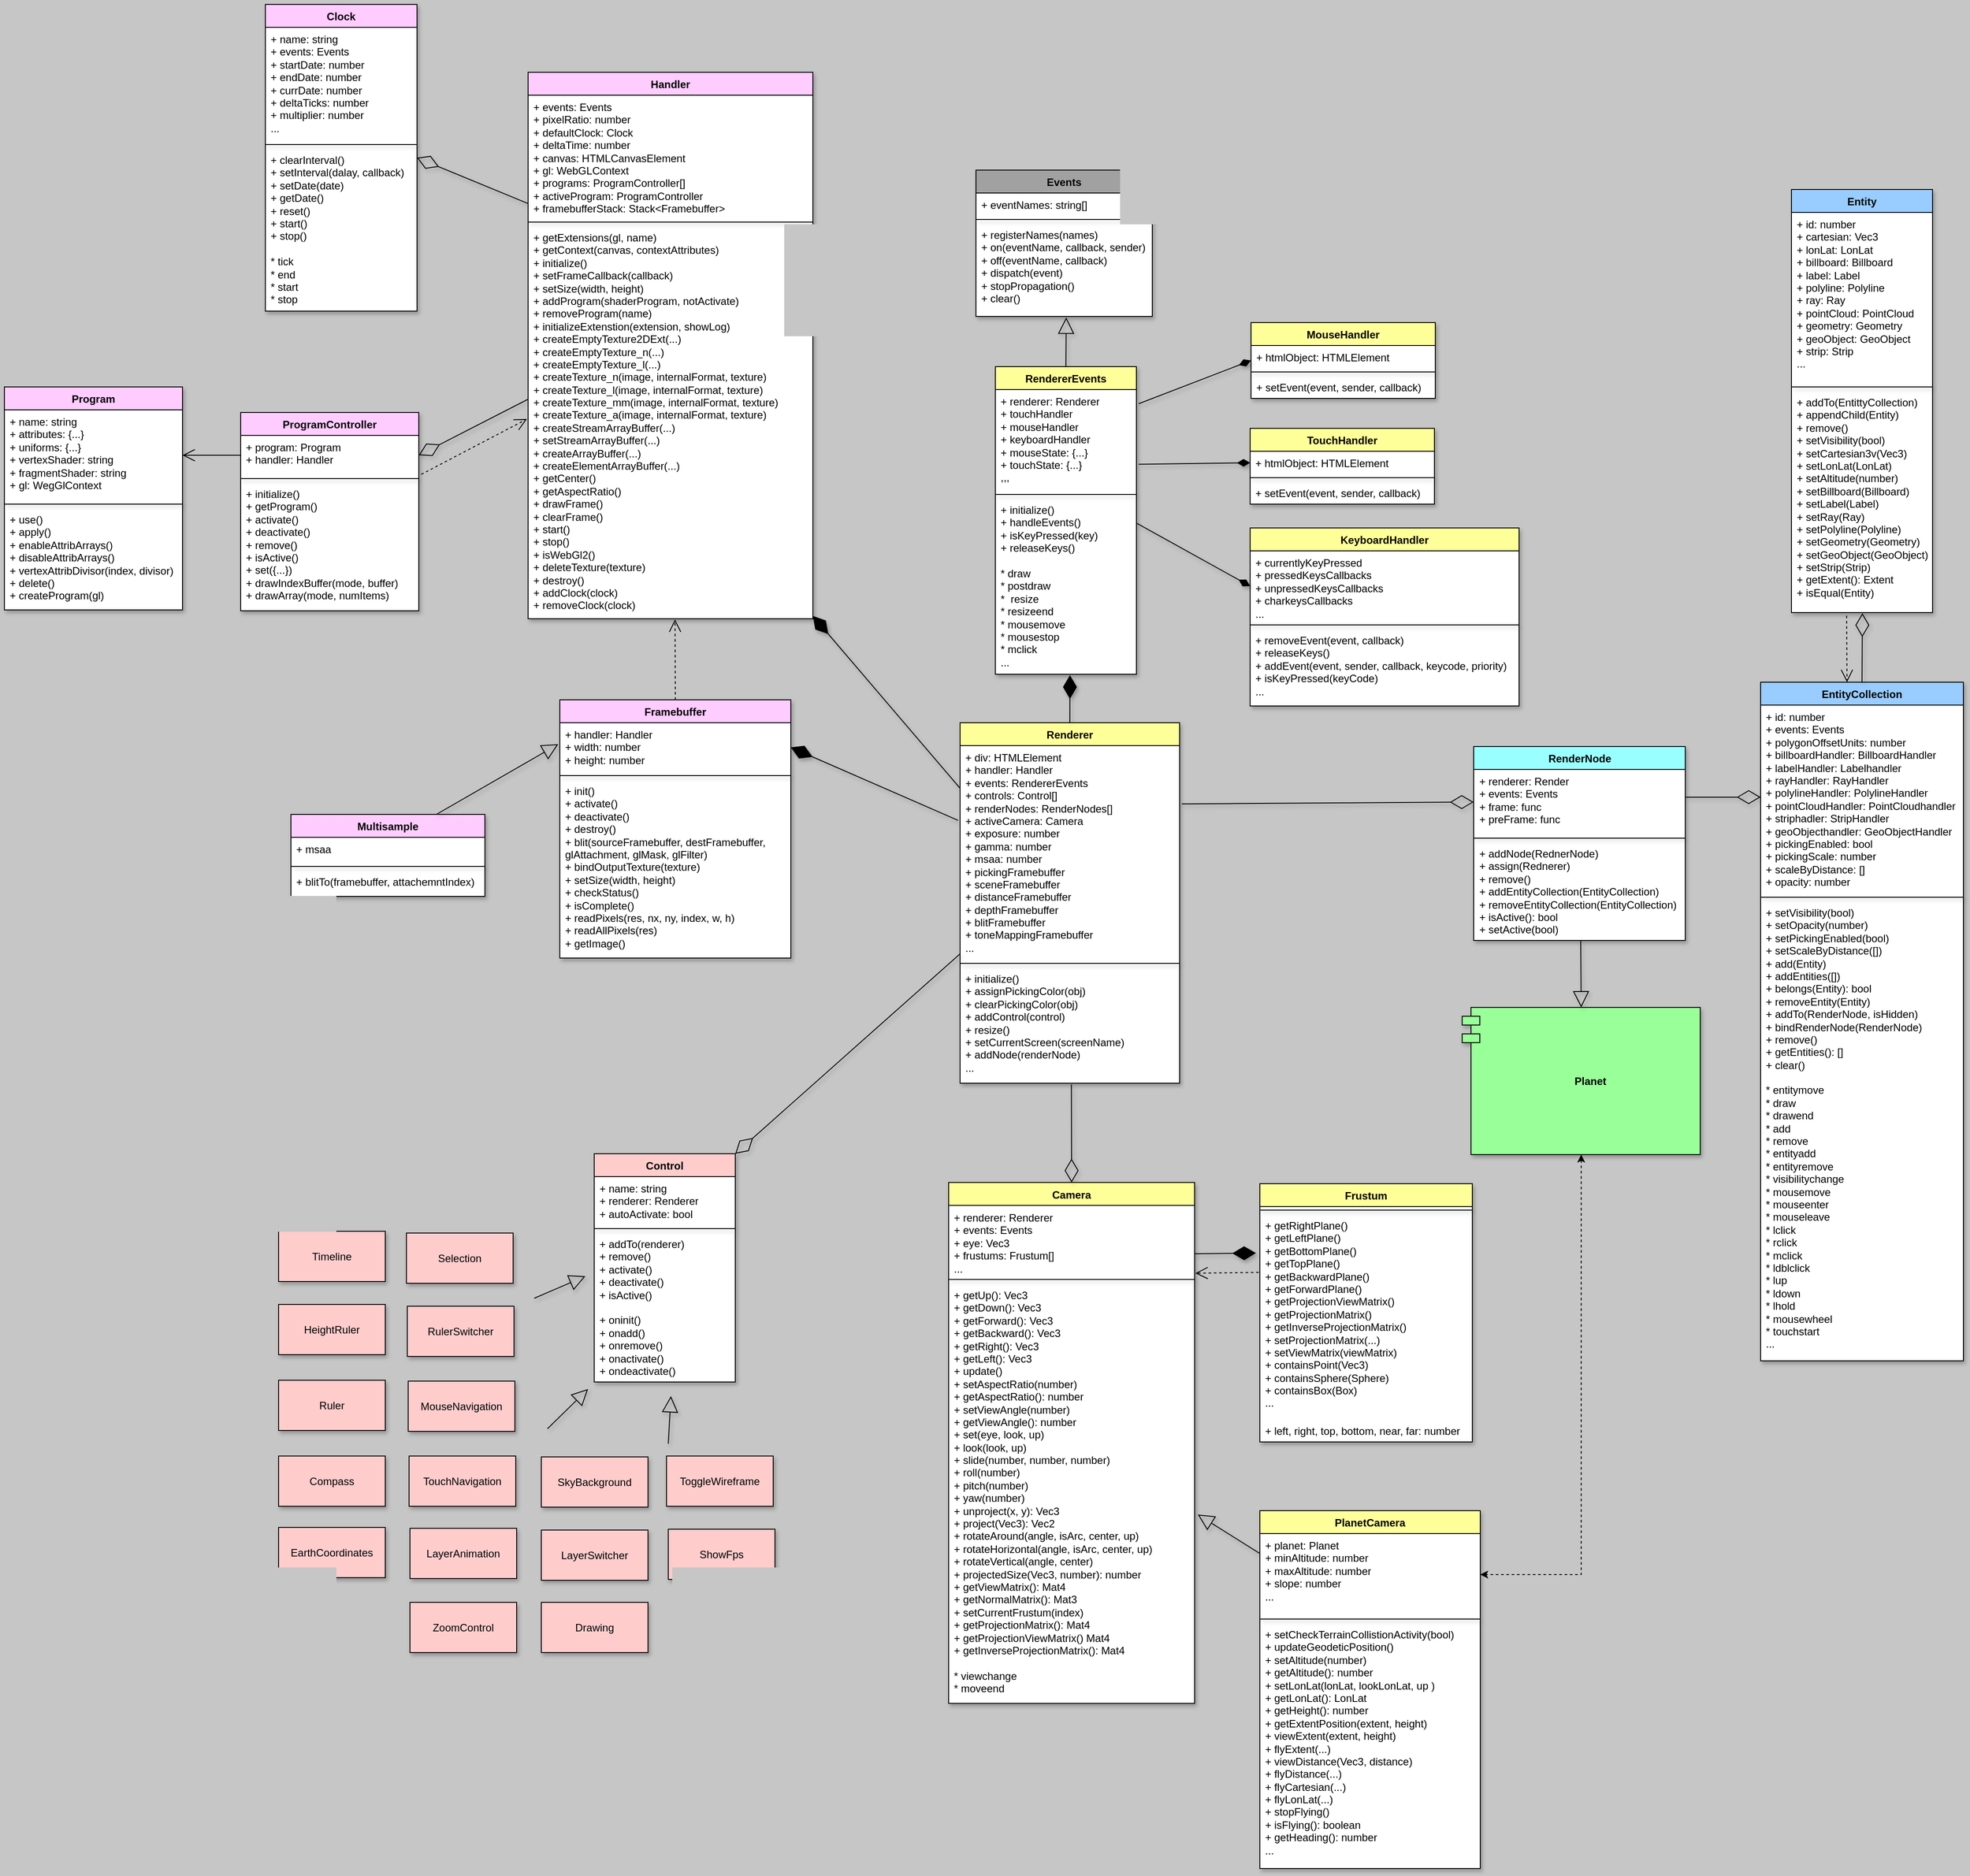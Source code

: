 <mxfile version="21.5.2" type="device">
  <diagram name="Page-1" id="BMJxRtjVBXk3BonVryfO">
    <mxGraphModel dx="5372" dy="1683" grid="0" gridSize="10" guides="1" tooltips="1" connect="1" arrows="1" fold="1" page="1" pageScale="1" pageWidth="2339" pageHeight="3300" background="#c6c6c6" math="0" shadow="0">
      <root>
        <mxCell id="0" />
        <mxCell id="1" parent="0" />
        <mxCell id="PHLj5wCbxHReIpjF6Skq-1" value="RenderNode" style="swimlane;fontStyle=1;align=center;verticalAlign=top;childLayout=stackLayout;horizontal=1;startSize=26;horizontalStack=0;resizeParent=1;resizeParentMax=0;resizeLast=0;collapsible=1;marginBottom=0;whiteSpace=wrap;html=1;shadow=1;fillColor=#99FFFF;swimlaneFillColor=default;" parent="1" vertex="1">
          <mxGeometry x="-593.5" y="932" width="240" height="220" as="geometry" />
        </mxCell>
        <mxCell id="PHLj5wCbxHReIpjF6Skq-2" value="+ renderer: Render&lt;br&gt;+ events: Events&lt;br&gt;+ frame: func&lt;br&gt;+ preFrame: func" style="text;strokeColor=none;fillColor=none;align=left;verticalAlign=top;spacingLeft=4;spacingRight=4;overflow=hidden;rotatable=0;points=[[0,0.5],[1,0.5]];portConstraint=eastwest;whiteSpace=wrap;html=1;shadow=1;" parent="PHLj5wCbxHReIpjF6Skq-1" vertex="1">
          <mxGeometry y="26" width="240" height="74" as="geometry" />
        </mxCell>
        <mxCell id="PHLj5wCbxHReIpjF6Skq-3" value="" style="line;strokeWidth=1;fillColor=none;align=left;verticalAlign=middle;spacingTop=-1;spacingLeft=3;spacingRight=3;rotatable=0;labelPosition=right;points=[];portConstraint=eastwest;strokeColor=inherit;shadow=1;" parent="PHLj5wCbxHReIpjF6Skq-1" vertex="1">
          <mxGeometry y="100" width="240" height="8" as="geometry" />
        </mxCell>
        <mxCell id="PHLj5wCbxHReIpjF6Skq-4" value="+ addNode(RednerNode)&lt;br&gt;+ assign(Rednerer)&lt;br&gt;+ remove()&lt;br&gt;+ addEntityCollection(EntityCollection)&lt;br&gt;+ removeEntityCollection(EntityCollection)&lt;br&gt;+ isActive(): bool&lt;br&gt;+ setActive(bool)" style="text;strokeColor=none;fillColor=none;align=left;verticalAlign=top;spacingLeft=4;spacingRight=4;overflow=hidden;rotatable=0;points=[[0,0.5],[1,0.5]];portConstraint=eastwest;whiteSpace=wrap;html=1;shadow=1;" parent="PHLj5wCbxHReIpjF6Skq-1" vertex="1">
          <mxGeometry y="108" width="240" height="112" as="geometry" />
        </mxCell>
        <mxCell id="PHLj5wCbxHReIpjF6Skq-5" value="Handler" style="swimlane;fontStyle=1;align=center;verticalAlign=top;childLayout=stackLayout;horizontal=1;startSize=26;horizontalStack=0;resizeParent=1;resizeParentMax=0;resizeLast=0;collapsible=1;marginBottom=0;whiteSpace=wrap;html=1;shadow=1;fillColor=#FFCCFF;swimlaneFillColor=default;" parent="1" vertex="1">
          <mxGeometry x="-1666" y="167" width="323" height="620" as="geometry" />
        </mxCell>
        <mxCell id="PHLj5wCbxHReIpjF6Skq-6" value="+ events: Events&lt;br&gt;+ pixelRatio: number&lt;br&gt;+&amp;nbsp;defaultClock: Clock&lt;br&gt;+&amp;nbsp;deltaTime: number&lt;br&gt;+ canvas: HTMLCanvasElement&lt;br&gt;+ gl: WebGLContext&lt;br&gt;+&amp;nbsp;programs: ProgramController[]&lt;br&gt;+ activeProgram: ProgramController&lt;br&gt;+ framebufferStack: Stack&amp;lt;Framebuffer&amp;gt;&lt;br&gt;..." style="text;strokeColor=none;fillColor=none;align=left;verticalAlign=top;spacingLeft=4;spacingRight=4;overflow=hidden;rotatable=0;points=[[0,0.5],[1,0.5]];portConstraint=eastwest;whiteSpace=wrap;html=1;shadow=1;" parent="PHLj5wCbxHReIpjF6Skq-5" vertex="1">
          <mxGeometry y="26" width="323" height="140" as="geometry" />
        </mxCell>
        <mxCell id="PHLj5wCbxHReIpjF6Skq-7" value="" style="line;strokeWidth=1;fillColor=none;align=left;verticalAlign=middle;spacingTop=-1;spacingLeft=3;spacingRight=3;rotatable=0;labelPosition=right;points=[];portConstraint=eastwest;strokeColor=inherit;shadow=1;" parent="PHLj5wCbxHReIpjF6Skq-5" vertex="1">
          <mxGeometry y="166" width="323" height="8" as="geometry" />
        </mxCell>
        <mxCell id="PHLj5wCbxHReIpjF6Skq-8" value="+ getExtensions(gl, name)&lt;br&gt;+ getContext(canvas, contextAttributes)&lt;br&gt;+ initialize()&lt;br&gt;+&amp;nbsp;setFrameCallback(callback)&lt;br&gt;+ setSize(width, height)&lt;br&gt;+ addProgram(shaderProgram, notActivate)&lt;br&gt;+ removeProgram(name)&lt;br&gt;+ initializeExtenstion(extension, showLog)&lt;br&gt;+&amp;nbsp;createEmptyTexture2DExt(...)&lt;br&gt;+ createEmptyTexture_n(...)&lt;br&gt;+ createEmptyTexture_l(...)&lt;br&gt;+ createTexture_n(image, internalFormat, texture)&lt;br&gt;+ createTexture_l(image, internalFormat, texture)&lt;br&gt;+ createTexture_mm(image, internalFormat, texture)&lt;br&gt;+ createTexture_a(image, internalFormat, texture)&lt;br&gt;+ createStreamArrayBuffer(...)&lt;br&gt;+ setStreamArrayBuffer(...)&lt;br&gt;+ createArrayBuffer(...)&lt;br&gt;+ createElementArrayBuffer(...)&lt;br&gt;+ getCenter()&lt;br&gt;+ getAspectRatio()&lt;br&gt;+ drawFrame()&lt;br&gt;+ clearFrame()&lt;br&gt;+ start()&lt;br&gt;+ stop()&lt;br&gt;+ isWebGl2()&lt;br&gt;+ deleteTexture(texture)&lt;br&gt;+ destroy()&lt;br&gt;+ addClock(clock)&lt;br&gt;+ removeClock(clock)&lt;br&gt;" style="text;strokeColor=none;fillColor=none;align=left;verticalAlign=top;spacingLeft=4;spacingRight=4;overflow=hidden;rotatable=0;points=[[0,0.5],[1,0.5]];portConstraint=eastwest;whiteSpace=wrap;html=1;shadow=1;" parent="PHLj5wCbxHReIpjF6Skq-5" vertex="1">
          <mxGeometry y="174" width="323" height="446" as="geometry" />
        </mxCell>
        <mxCell id="PHLj5wCbxHReIpjF6Skq-9" value="Framebuffer" style="swimlane;fontStyle=1;align=center;verticalAlign=top;childLayout=stackLayout;horizontal=1;startSize=26;horizontalStack=0;resizeParent=1;resizeParentMax=0;resizeLast=0;collapsible=1;marginBottom=0;whiteSpace=wrap;html=1;shadow=1;fillColor=#FFCCFF;swimlaneFillColor=default;" parent="1" vertex="1">
          <mxGeometry x="-1630" y="879" width="262" height="293" as="geometry">
            <mxRectangle x="847" y="353" width="106" height="27" as="alternateBounds" />
          </mxGeometry>
        </mxCell>
        <mxCell id="PHLj5wCbxHReIpjF6Skq-10" value="+ handler: Handler&lt;br&gt;+ width: number&lt;br&gt;+ height: number&lt;br&gt;" style="text;strokeColor=none;fillColor=none;align=left;verticalAlign=top;spacingLeft=4;spacingRight=4;overflow=hidden;rotatable=0;points=[[0,0.5],[1,0.5]];portConstraint=eastwest;whiteSpace=wrap;html=1;shadow=1;" parent="PHLj5wCbxHReIpjF6Skq-9" vertex="1">
          <mxGeometry y="26" width="262" height="56" as="geometry" />
        </mxCell>
        <mxCell id="PHLj5wCbxHReIpjF6Skq-11" value="" style="line;strokeWidth=1;fillColor=none;align=left;verticalAlign=middle;spacingTop=-1;spacingLeft=3;spacingRight=3;rotatable=0;labelPosition=right;points=[];portConstraint=eastwest;strokeColor=inherit;shadow=1;" parent="PHLj5wCbxHReIpjF6Skq-9" vertex="1">
          <mxGeometry y="82" width="262" height="8" as="geometry" />
        </mxCell>
        <mxCell id="PHLj5wCbxHReIpjF6Skq-12" value="+ init()&lt;br&gt;+ activate()&lt;br&gt;+ deactivate()&lt;br&gt;+ destroy()&lt;br&gt;+ blit(sourceFramebuffer, destFramebuffer, glAttachment, glMask, glFilter)&lt;br&gt;+ bindOutputTexture(texture)&lt;br&gt;+ setSize(width, height)&lt;br&gt;+ checkStatus()&lt;br&gt;+ isComplete()&lt;br&gt;+ readPixels(res, nx, ny, index, w, h)&lt;br&gt;+ readAllPixels(res)&lt;br&gt;+ getImage()" style="text;strokeColor=none;fillColor=none;align=left;verticalAlign=top;spacingLeft=4;spacingRight=4;overflow=hidden;rotatable=0;points=[[0,0.5],[1,0.5]];portConstraint=eastwest;whiteSpace=wrap;html=1;shadow=1;" parent="PHLj5wCbxHReIpjF6Skq-9" vertex="1">
          <mxGeometry y="90" width="262" height="203" as="geometry" />
        </mxCell>
        <mxCell id="PHLj5wCbxHReIpjF6Skq-13" value="Multisample" style="swimlane;fontStyle=1;align=center;verticalAlign=top;childLayout=stackLayout;horizontal=1;startSize=26;horizontalStack=0;resizeParent=1;resizeParentMax=0;resizeLast=0;collapsible=1;marginBottom=0;whiteSpace=wrap;html=1;shadow=1;fillColor=#FFCCFF;swimlaneFillColor=default;" parent="1" vertex="1">
          <mxGeometry x="-1935" y="1009" width="220" height="93" as="geometry" />
        </mxCell>
        <mxCell id="PHLj5wCbxHReIpjF6Skq-14" value="+ msaa" style="text;strokeColor=none;fillColor=none;align=left;verticalAlign=top;spacingLeft=4;spacingRight=4;overflow=hidden;rotatable=0;points=[[0,0.5],[1,0.5]];portConstraint=eastwest;whiteSpace=wrap;html=1;shadow=1;" parent="PHLj5wCbxHReIpjF6Skq-13" vertex="1">
          <mxGeometry y="26" width="220" height="29" as="geometry" />
        </mxCell>
        <mxCell id="PHLj5wCbxHReIpjF6Skq-15" value="" style="line;strokeWidth=1;fillColor=none;align=left;verticalAlign=middle;spacingTop=-1;spacingLeft=3;spacingRight=3;rotatable=0;labelPosition=right;points=[];portConstraint=eastwest;strokeColor=inherit;shadow=1;" parent="PHLj5wCbxHReIpjF6Skq-13" vertex="1">
          <mxGeometry y="55" width="220" height="8" as="geometry" />
        </mxCell>
        <mxCell id="PHLj5wCbxHReIpjF6Skq-16" value="+ blitTo(framebuffer, attachemntIndex)" style="text;strokeColor=none;fillColor=none;align=left;verticalAlign=top;spacingLeft=4;spacingRight=4;overflow=hidden;rotatable=0;points=[[0,0.5],[1,0.5]];portConstraint=eastwest;whiteSpace=wrap;html=1;shadow=1;" parent="PHLj5wCbxHReIpjF6Skq-13" vertex="1">
          <mxGeometry y="63" width="220" height="30" as="geometry" />
        </mxCell>
        <mxCell id="PHLj5wCbxHReIpjF6Skq-17" value="Program" style="swimlane;fontStyle=1;align=center;verticalAlign=top;childLayout=stackLayout;horizontal=1;startSize=26;horizontalStack=0;resizeParent=1;resizeParentMax=0;resizeLast=0;collapsible=1;marginBottom=0;whiteSpace=wrap;html=1;shadow=1;fillColor=#FFCCFF;swimlaneFillColor=default;" parent="1" vertex="1">
          <mxGeometry x="-2260" y="524" width="202" height="253" as="geometry" />
        </mxCell>
        <mxCell id="PHLj5wCbxHReIpjF6Skq-18" value="+ name: string&lt;br&gt;+ attributes: {...}&lt;br&gt;+ uniforms: {...}&lt;br&gt;+ vertexShader: string&lt;br&gt;+ fragmentShader: string&lt;br&gt;+ gl: WegGlContext" style="text;strokeColor=none;fillColor=none;align=left;verticalAlign=top;spacingLeft=4;spacingRight=4;overflow=hidden;rotatable=0;points=[[0,0.5],[1,0.5]];portConstraint=eastwest;whiteSpace=wrap;html=1;shadow=1;" parent="PHLj5wCbxHReIpjF6Skq-17" vertex="1">
          <mxGeometry y="26" width="202" height="103" as="geometry" />
        </mxCell>
        <mxCell id="PHLj5wCbxHReIpjF6Skq-19" value="" style="line;strokeWidth=1;fillColor=none;align=left;verticalAlign=middle;spacingTop=-1;spacingLeft=3;spacingRight=3;rotatable=0;labelPosition=right;points=[];portConstraint=eastwest;strokeColor=inherit;shadow=1;" parent="PHLj5wCbxHReIpjF6Skq-17" vertex="1">
          <mxGeometry y="129" width="202" height="8" as="geometry" />
        </mxCell>
        <mxCell id="PHLj5wCbxHReIpjF6Skq-20" value="+ use()&lt;br&gt;+ apply()&lt;br&gt;+ enableAttribArrays()&lt;br&gt;+ disableAttribArrays()&lt;br&gt;+ vertexAttribDivisor(index, divisor)&lt;br&gt;+ delete()&lt;br&gt;+ createProgram(gl)" style="text;strokeColor=none;fillColor=none;align=left;verticalAlign=top;spacingLeft=4;spacingRight=4;overflow=hidden;rotatable=0;points=[[0,0.5],[1,0.5]];portConstraint=eastwest;whiteSpace=wrap;html=1;shadow=1;" parent="PHLj5wCbxHReIpjF6Skq-17" vertex="1">
          <mxGeometry y="137" width="202" height="116" as="geometry" />
        </mxCell>
        <mxCell id="PHLj5wCbxHReIpjF6Skq-21" value="EntityCollection" style="swimlane;fontStyle=1;align=center;verticalAlign=top;childLayout=stackLayout;horizontal=1;startSize=26;horizontalStack=0;resizeParent=1;resizeParentMax=0;resizeLast=0;collapsible=1;marginBottom=0;whiteSpace=wrap;html=1;shadow=1;fillColor=#99CCFF;swimlaneFillColor=default;" parent="1" vertex="1">
          <mxGeometry x="-268" y="859" width="230" height="770" as="geometry" />
        </mxCell>
        <mxCell id="PHLj5wCbxHReIpjF6Skq-22" value="+ id: number&lt;br&gt;+ events: Events&lt;br&gt;+ polygonOffsetUnits: number&lt;br&gt;+ billboardHandler: BillboardHandler&lt;br&gt;+ labelHandler: Labelhandler&lt;br&gt;+ rayHandler: RayHandler&lt;br&gt;+ polylineHandler: PolylineHandler&lt;br&gt;+ pointCloudHandler: PointCloudhandler&lt;br&gt;+ striphadler: StripHandler&lt;br&gt;+ geoObjecthandler: GeoObjectHandler&lt;br&gt;+ pickingEnabled: bool&lt;br&gt;+ pickingScale: number&lt;br&gt;+ scaleByDistance: []&lt;br&gt;+ opacity: number" style="text;strokeColor=none;fillColor=none;align=left;verticalAlign=top;spacingLeft=4;spacingRight=4;overflow=hidden;rotatable=0;points=[[0,0.5],[1,0.5]];portConstraint=eastwest;whiteSpace=wrap;html=1;shadow=1;" parent="PHLj5wCbxHReIpjF6Skq-21" vertex="1">
          <mxGeometry y="26" width="230" height="214" as="geometry" />
        </mxCell>
        <mxCell id="PHLj5wCbxHReIpjF6Skq-23" value="" style="line;strokeWidth=1;fillColor=none;align=left;verticalAlign=middle;spacingTop=-1;spacingLeft=3;spacingRight=3;rotatable=0;labelPosition=right;points=[];portConstraint=eastwest;strokeColor=inherit;shadow=1;" parent="PHLj5wCbxHReIpjF6Skq-21" vertex="1">
          <mxGeometry y="240" width="230" height="8" as="geometry" />
        </mxCell>
        <mxCell id="PHLj5wCbxHReIpjF6Skq-24" value="+ setVisibility(bool)&lt;br&gt;+ setOpacity(number)&lt;br&gt;+ setPickingEnabled(bool)&lt;br&gt;+ setScaleByDistance([])&lt;br&gt;+ add(Entity)&lt;br&gt;+ addEntities([])&lt;br&gt;+ belongs(Entity): bool&lt;br&gt;+ removeEntity(Entity)&lt;br&gt;+ addTo(RenderNode, isHidden)&lt;br&gt;+ bindRenderNode(RenderNode)&lt;br&gt;+ remove()&lt;br&gt;+ getEntities(): []&lt;br&gt;+ clear()&lt;br&gt;&lt;br&gt;* entitymove&lt;br&gt;* draw&lt;br&gt;* drawend&lt;br&gt;* add&lt;br&gt;* remove&lt;br&gt;* entityadd&lt;br&gt;* entityremove&lt;br&gt;* visibilitychange&lt;br&gt;* mousemove&lt;br&gt;* mouseenter&lt;br&gt;* mouseleave&lt;br&gt;* lclick&lt;br&gt;* rclick&lt;br&gt;* mclick&lt;br&gt;* ldblclick&lt;br&gt;* lup&lt;br&gt;* ldown&lt;br&gt;* lhold&lt;br&gt;* mousewheel&lt;br&gt;* touchstart&lt;br&gt;...&lt;br&gt;" style="text;strokeColor=none;fillColor=none;align=left;verticalAlign=top;spacingLeft=4;spacingRight=4;overflow=hidden;rotatable=0;points=[[0,0.5],[1,0.5]];portConstraint=eastwest;whiteSpace=wrap;html=1;shadow=1;" parent="PHLj5wCbxHReIpjF6Skq-21" vertex="1">
          <mxGeometry y="248" width="230" height="522" as="geometry" />
        </mxCell>
        <mxCell id="PHLj5wCbxHReIpjF6Skq-25" value="Entity" style="swimlane;fontStyle=1;align=center;verticalAlign=top;childLayout=stackLayout;horizontal=1;startSize=26;horizontalStack=0;resizeParent=1;resizeParentMax=0;resizeLast=0;collapsible=1;marginBottom=0;whiteSpace=wrap;html=1;shadow=1;fillColor=#99CCFF;swimlaneFillColor=default;" parent="1" vertex="1">
          <mxGeometry x="-233" y="300" width="160" height="480" as="geometry" />
        </mxCell>
        <mxCell id="PHLj5wCbxHReIpjF6Skq-26" value="+ id: number&lt;br&gt;+ cartesian: Vec3&lt;br&gt;+ lonLat: LonLat&lt;br&gt;+ billboard: Billboard&lt;br&gt;+ label: Label&lt;br&gt;+ polyline: Polyline&lt;br&gt;+ ray: Ray&lt;br&gt;+ pointCloud: PointCloud&lt;br&gt;+ geometry: Geometry&lt;br&gt;+ geoObject: GeoObject&lt;br&gt;+ strip: Strip&lt;br&gt;..." style="text;strokeColor=none;fillColor=none;align=left;verticalAlign=top;spacingLeft=4;spacingRight=4;overflow=hidden;rotatable=0;points=[[0,0.5],[1,0.5]];portConstraint=eastwest;whiteSpace=wrap;html=1;shadow=1;" parent="PHLj5wCbxHReIpjF6Skq-25" vertex="1">
          <mxGeometry y="26" width="160" height="194" as="geometry" />
        </mxCell>
        <mxCell id="PHLj5wCbxHReIpjF6Skq-27" value="" style="line;strokeWidth=1;fillColor=none;align=left;verticalAlign=middle;spacingTop=-1;spacingLeft=3;spacingRight=3;rotatable=0;labelPosition=right;points=[];portConstraint=eastwest;strokeColor=inherit;shadow=1;" parent="PHLj5wCbxHReIpjF6Skq-25" vertex="1">
          <mxGeometry y="220" width="160" height="8" as="geometry" />
        </mxCell>
        <mxCell id="PHLj5wCbxHReIpjF6Skq-28" value="+ addTo(EntittyCollection)&lt;br&gt;+ appendChild(Entity)&lt;br&gt;+ remove()&lt;br&gt;+ setVisibility(bool)&lt;br&gt;+ setCartesian3v(Vec3)&lt;br&gt;+ setLonLat(LonLat)&lt;br&gt;+ setAltitude(number)&lt;br&gt;+ setBillboard(Billboard)&lt;br&gt;+ setLabel(Label)&lt;br&gt;+ setRay(Ray)&lt;br&gt;+ setPolyline(Polyline)&lt;br&gt;+ setGeometry(Geometry)&lt;br&gt;+ setGeoObject(GeoObject)&lt;br&gt;+ setStrip(Strip)&lt;br&gt;+ getExtent(): Extent&lt;br&gt;+ isEqual(Entity)" style="text;strokeColor=none;fillColor=none;align=left;verticalAlign=top;spacingLeft=4;spacingRight=4;overflow=hidden;rotatable=0;points=[[0,0.5],[1,0.5]];portConstraint=eastwest;whiteSpace=wrap;html=1;shadow=1;" parent="PHLj5wCbxHReIpjF6Skq-25" vertex="1">
          <mxGeometry y="228" width="160" height="252" as="geometry" />
        </mxCell>
        <mxCell id="PHLj5wCbxHReIpjF6Skq-29" value="RendererEvents" style="swimlane;fontStyle=1;align=center;verticalAlign=top;childLayout=stackLayout;horizontal=1;startSize=26;horizontalStack=0;resizeParent=1;resizeParentMax=0;resizeLast=0;collapsible=1;marginBottom=0;whiteSpace=wrap;html=1;shadow=1;fillColor=#FFFF99;swimlaneFillColor=default;" parent="1" vertex="1">
          <mxGeometry x="-1136" y="501" width="160" height="349" as="geometry" />
        </mxCell>
        <mxCell id="PHLj5wCbxHReIpjF6Skq-30" value="+ renderer: Renderer&lt;br&gt;+ touchHandler&lt;br&gt;+ mouseHandler&lt;br&gt;+ keyboardHandler&lt;br&gt;+ mouseState: {...}&lt;br&gt;+ touchState: {...}&lt;br&gt;,,," style="text;strokeColor=none;fillColor=none;align=left;verticalAlign=top;spacingLeft=4;spacingRight=4;overflow=hidden;rotatable=0;points=[[0,0.5],[1,0.5]];portConstraint=eastwest;whiteSpace=wrap;html=1;shadow=1;" parent="PHLj5wCbxHReIpjF6Skq-29" vertex="1">
          <mxGeometry y="26" width="160" height="115" as="geometry" />
        </mxCell>
        <mxCell id="PHLj5wCbxHReIpjF6Skq-31" value="" style="line;strokeWidth=1;fillColor=none;align=left;verticalAlign=middle;spacingTop=-1;spacingLeft=3;spacingRight=3;rotatable=0;labelPosition=right;points=[];portConstraint=eastwest;strokeColor=inherit;shadow=1;" parent="PHLj5wCbxHReIpjF6Skq-29" vertex="1">
          <mxGeometry y="141" width="160" height="8" as="geometry" />
        </mxCell>
        <mxCell id="PHLj5wCbxHReIpjF6Skq-32" value="+ initialize()&lt;br&gt;+ handleEvents()&lt;br&gt;+&amp;nbsp;isKeyPressed(key)&lt;br&gt;+ releaseKeys()&lt;br&gt;&lt;br&gt;* draw&lt;br&gt;* postdraw&lt;br&gt;*&amp;nbsp; resize&lt;br&gt;* resizeend&lt;br&gt;* mousemove&lt;br&gt;* mousestop&lt;br&gt;* mclick&lt;br&gt;..." style="text;strokeColor=none;fillColor=none;align=left;verticalAlign=top;spacingLeft=4;spacingRight=4;overflow=hidden;rotatable=0;points=[[0,0.5],[1,0.5]];portConstraint=eastwest;whiteSpace=wrap;html=1;shadow=1;" parent="PHLj5wCbxHReIpjF6Skq-29" vertex="1">
          <mxGeometry y="149" width="160" height="200" as="geometry" />
        </mxCell>
        <mxCell id="PHLj5wCbxHReIpjF6Skq-33" value="" style="endArrow=diamondThin;endFill=0;endSize=24;html=1;rounded=0;exitX=1.003;exitY=0.425;exitDx=0;exitDy=0;entryX=0;entryY=0.488;entryDx=0;entryDy=0;shadow=1;exitPerimeter=0;entryPerimeter=0;" parent="1" source="PHLj5wCbxHReIpjF6Skq-2" target="PHLj5wCbxHReIpjF6Skq-22" edge="1">
          <mxGeometry width="160" relative="1" as="geometry">
            <mxPoint x="-319.5" y="998" as="sourcePoint" />
            <mxPoint x="-321.5" y="896" as="targetPoint" />
          </mxGeometry>
        </mxCell>
        <mxCell id="PHLj5wCbxHReIpjF6Skq-34" value="" style="endArrow=diamondThin;endFill=0;endSize=24;html=1;rounded=0;exitX=0.5;exitY=0;exitDx=0;exitDy=0;entryX=0.503;entryY=1.003;entryDx=0;entryDy=0;entryPerimeter=0;shadow=1;" parent="1" source="PHLj5wCbxHReIpjF6Skq-21" target="PHLj5wCbxHReIpjF6Skq-28" edge="1">
          <mxGeometry width="160" relative="1" as="geometry">
            <mxPoint x="-212" y="788" as="sourcePoint" />
            <mxPoint x="-174.48" y="811.832" as="targetPoint" />
          </mxGeometry>
        </mxCell>
        <mxCell id="PHLj5wCbxHReIpjF6Skq-35" value="" style="endArrow=diamondThin;endFill=0;endSize=24;html=1;rounded=0;exitX=1.01;exitY=0.272;exitDx=0;exitDy=0;entryX=0;entryY=0.5;entryDx=0;entryDy=0;shadow=1;exitPerimeter=0;" parent="1" source="PHLj5wCbxHReIpjF6Skq-61" target="PHLj5wCbxHReIpjF6Skq-2" edge="1">
          <mxGeometry width="160" relative="1" as="geometry">
            <mxPoint x="-927.56" y="944" as="sourcePoint" />
            <mxPoint x="-717" y="651" as="targetPoint" />
          </mxGeometry>
        </mxCell>
        <mxCell id="PHLj5wCbxHReIpjF6Skq-36" value="" style="endArrow=diamondThin;endFill=1;endSize=24;html=1;rounded=0;entryX=1;entryY=0.993;entryDx=0;entryDy=0;exitX=0.003;exitY=0.184;exitDx=0;exitDy=0;entryPerimeter=0;exitPerimeter=0;shadow=1;" parent="1" source="PHLj5wCbxHReIpjF6Skq-60" target="PHLj5wCbxHReIpjF6Skq-8" edge="1">
          <mxGeometry width="160" relative="1" as="geometry">
            <mxPoint x="-1198.998" y="919.82" as="sourcePoint" />
            <mxPoint x="-1199" y="678" as="targetPoint" />
          </mxGeometry>
        </mxCell>
        <mxCell id="PHLj5wCbxHReIpjF6Skq-37" value="" style="endArrow=diamondThin;endFill=0;endSize=24;html=1;rounded=0;shadow=1;exitX=-0.001;exitY=0.442;exitDx=0;exitDy=0;exitPerimeter=0;entryX=1;entryY=0.5;entryDx=0;entryDy=0;" parent="1" source="PHLj5wCbxHReIpjF6Skq-8" target="PHLj5wCbxHReIpjF6Skq-109" edge="1">
          <mxGeometry width="160" relative="1" as="geometry">
            <mxPoint x="-1442" y="536" as="sourcePoint" />
            <mxPoint x="-1806" y="398" as="targetPoint" />
          </mxGeometry>
        </mxCell>
        <mxCell id="PHLj5wCbxHReIpjF6Skq-38" value="" style="endArrow=diamondThin;endFill=1;endSize=24;html=1;rounded=0;entryX=1;entryY=0.5;entryDx=0;entryDy=0;exitX=-0.009;exitY=0.349;exitDx=0;exitDy=0;shadow=1;exitPerimeter=0;" parent="1" source="PHLj5wCbxHReIpjF6Skq-61" target="PHLj5wCbxHReIpjF6Skq-10" edge="1">
          <mxGeometry width="160" relative="1" as="geometry">
            <mxPoint x="-1197.752" y="948.42" as="sourcePoint" />
            <mxPoint x="-1283" y="627" as="targetPoint" />
          </mxGeometry>
        </mxCell>
        <mxCell id="PHLj5wCbxHReIpjF6Skq-39" value="" style="endArrow=block;endSize=16;endFill=0;html=1;rounded=0;shadow=1;entryX=-0.007;entryY=0.435;entryDx=0;entryDy=0;entryPerimeter=0;exitX=0.75;exitY=0;exitDx=0;exitDy=0;" parent="1" source="PHLj5wCbxHReIpjF6Skq-13" target="PHLj5wCbxHReIpjF6Skq-10" edge="1">
          <mxGeometry width="160" relative="1" as="geometry">
            <mxPoint x="-1742" y="1059" as="sourcePoint" />
            <mxPoint x="-1327" y="1095" as="targetPoint" />
          </mxGeometry>
        </mxCell>
        <mxCell id="GLis1sGiDUNE1Jfc4MJ--1" style="edgeStyle=orthogonalEdgeStyle;rounded=0;orthogonalLoop=1;jettySize=auto;html=1;exitX=0.5;exitY=1;exitDx=0;exitDy=0;dashed=1;startArrow=classic;startFill=1;" parent="1" source="PHLj5wCbxHReIpjF6Skq-41" target="PHLj5wCbxHReIpjF6Skq-69" edge="1">
          <mxGeometry relative="1" as="geometry" />
        </mxCell>
        <mxCell id="PHLj5wCbxHReIpjF6Skq-41" value="Planet" style="shape=module;align=left;spacingLeft=20;align=center;verticalAlign=middle;whiteSpace=wrap;html=1;shadow=1;fillColor=#99FF99;fontStyle=1" parent="1" vertex="1">
          <mxGeometry x="-606.5" y="1228" width="270" height="167" as="geometry" />
        </mxCell>
        <mxCell id="PHLj5wCbxHReIpjF6Skq-42" value="" style="endArrow=block;endSize=16;endFill=0;html=1;rounded=0;shadow=1;exitX=0.506;exitY=1.006;exitDx=0;exitDy=0;exitPerimeter=0;entryX=0.5;entryY=0;entryDx=0;entryDy=0;" parent="1" source="PHLj5wCbxHReIpjF6Skq-4" target="PHLj5wCbxHReIpjF6Skq-41" edge="1">
          <mxGeometry width="160" relative="1" as="geometry">
            <mxPoint x="-354" y="1159" as="sourcePoint" />
            <mxPoint x="-465" y="1228" as="targetPoint" />
          </mxGeometry>
        </mxCell>
        <mxCell id="PHLj5wCbxHReIpjF6Skq-43" value="MouseHandler" style="swimlane;fontStyle=1;align=center;verticalAlign=top;childLayout=stackLayout;horizontal=1;startSize=26;horizontalStack=0;resizeParent=1;resizeParentMax=0;resizeLast=0;collapsible=1;marginBottom=0;whiteSpace=wrap;html=1;shadow=1;fillColor=#FFFF99;swimlaneFillColor=default;" parent="1" vertex="1">
          <mxGeometry x="-846" y="451" width="209" height="86" as="geometry" />
        </mxCell>
        <mxCell id="PHLj5wCbxHReIpjF6Skq-44" value="+ htmlObject: HTMLElement" style="text;strokeColor=none;fillColor=none;align=left;verticalAlign=top;spacingLeft=4;spacingRight=4;overflow=hidden;rotatable=0;points=[[0,0.5],[1,0.5]];portConstraint=eastwest;whiteSpace=wrap;html=1;shadow=1;" parent="PHLj5wCbxHReIpjF6Skq-43" vertex="1">
          <mxGeometry y="26" width="209" height="26" as="geometry" />
        </mxCell>
        <mxCell id="PHLj5wCbxHReIpjF6Skq-45" value="" style="line;strokeWidth=1;fillColor=none;align=left;verticalAlign=middle;spacingTop=-1;spacingLeft=3;spacingRight=3;rotatable=0;labelPosition=right;points=[];portConstraint=eastwest;strokeColor=inherit;shadow=1;" parent="PHLj5wCbxHReIpjF6Skq-43" vertex="1">
          <mxGeometry y="52" width="209" height="8" as="geometry" />
        </mxCell>
        <mxCell id="PHLj5wCbxHReIpjF6Skq-46" value="+ setEvent(event, sender, callback)" style="text;strokeColor=none;fillColor=none;align=left;verticalAlign=top;spacingLeft=4;spacingRight=4;overflow=hidden;rotatable=0;points=[[0,0.5],[1,0.5]];portConstraint=eastwest;whiteSpace=wrap;html=1;shadow=1;" parent="PHLj5wCbxHReIpjF6Skq-43" vertex="1">
          <mxGeometry y="60" width="209" height="26" as="geometry" />
        </mxCell>
        <mxCell id="PHLj5wCbxHReIpjF6Skq-47" value="KeyboardHandler" style="swimlane;fontStyle=1;align=center;verticalAlign=top;childLayout=stackLayout;horizontal=1;startSize=26;horizontalStack=0;resizeParent=1;resizeParentMax=0;resizeLast=0;collapsible=1;marginBottom=0;whiteSpace=wrap;html=1;shadow=1;fillColor=#FFFF99;swimlaneFillColor=default;" parent="1" vertex="1">
          <mxGeometry x="-847" y="684" width="305" height="202" as="geometry" />
        </mxCell>
        <mxCell id="PHLj5wCbxHReIpjF6Skq-48" value="+ currentlyKeyPressed&lt;br&gt;+ pressedKeysCallbacks&lt;br&gt;+ unpressedKeysCallbacks&lt;br&gt;+ charkeysCallbacks&lt;br&gt;..." style="text;strokeColor=none;fillColor=none;align=left;verticalAlign=top;spacingLeft=4;spacingRight=4;overflow=hidden;rotatable=0;points=[[0,0.5],[1,0.5]];portConstraint=eastwest;whiteSpace=wrap;html=1;shadow=1;" parent="PHLj5wCbxHReIpjF6Skq-47" vertex="1">
          <mxGeometry y="26" width="305" height="80" as="geometry" />
        </mxCell>
        <mxCell id="PHLj5wCbxHReIpjF6Skq-49" value="" style="line;strokeWidth=1;fillColor=none;align=left;verticalAlign=middle;spacingTop=-1;spacingLeft=3;spacingRight=3;rotatable=0;labelPosition=right;points=[];portConstraint=eastwest;strokeColor=inherit;shadow=1;" parent="PHLj5wCbxHReIpjF6Skq-47" vertex="1">
          <mxGeometry y="106" width="305" height="8" as="geometry" />
        </mxCell>
        <mxCell id="PHLj5wCbxHReIpjF6Skq-50" value="+ removeEvent(event, callback)&lt;br&gt;+ releaseKeys()&lt;br&gt;+ addEvent(event, sender, callback, keycode, priority)&lt;br&gt;+ isKeyPressed(keyCode)&lt;br&gt;...&amp;nbsp;" style="text;strokeColor=none;fillColor=none;align=left;verticalAlign=top;spacingLeft=4;spacingRight=4;overflow=hidden;rotatable=0;points=[[0,0.5],[1,0.5]];portConstraint=eastwest;whiteSpace=wrap;html=1;shadow=1;" parent="PHLj5wCbxHReIpjF6Skq-47" vertex="1">
          <mxGeometry y="114" width="305" height="88" as="geometry" />
        </mxCell>
        <mxCell id="PHLj5wCbxHReIpjF6Skq-51" value="" style="endArrow=diamondThin;endFill=1;endSize=12;html=1;rounded=0;exitX=1.017;exitY=0.139;exitDx=0;exitDy=0;exitPerimeter=0;shadow=1;entryX=0;entryY=0.5;entryDx=0;entryDy=0;" parent="1" source="PHLj5wCbxHReIpjF6Skq-30" target="PHLj5wCbxHReIpjF6Skq-43" edge="1">
          <mxGeometry width="160" relative="1" as="geometry">
            <mxPoint x="-1052" y="785" as="sourcePoint" />
            <mxPoint x="-903" y="431" as="targetPoint" />
          </mxGeometry>
        </mxCell>
        <mxCell id="PHLj5wCbxHReIpjF6Skq-52" value="" style="endArrow=diamondThin;endFill=1;endSize=12;html=1;rounded=0;entryX=0;entryY=0.5;entryDx=0;entryDy=0;shadow=1;exitX=1.016;exitY=0.737;exitDx=0;exitDy=0;exitPerimeter=0;" parent="1" source="PHLj5wCbxHReIpjF6Skq-30" target="PHLj5wCbxHReIpjF6Skq-99" edge="1">
          <mxGeometry width="160" relative="1" as="geometry">
            <mxPoint x="-977" y="563" as="sourcePoint" />
            <mxPoint x="-1224" y="557" as="targetPoint" />
          </mxGeometry>
        </mxCell>
        <mxCell id="PHLj5wCbxHReIpjF6Skq-53" value="" style="endArrow=diamondThin;endFill=1;endSize=12;html=1;rounded=0;entryX=0;entryY=0.5;entryDx=0;entryDy=0;exitX=1.001;exitY=0.143;exitDx=0;exitDy=0;shadow=1;exitPerimeter=0;" parent="1" source="PHLj5wCbxHReIpjF6Skq-32" target="PHLj5wCbxHReIpjF6Skq-48" edge="1">
          <mxGeometry width="160" relative="1" as="geometry">
            <mxPoint x="-1048" y="613" as="sourcePoint" />
            <mxPoint x="-902" y="753" as="targetPoint" />
          </mxGeometry>
        </mxCell>
        <mxCell id="PHLj5wCbxHReIpjF6Skq-55" value="" style="endArrow=block;endSize=16;endFill=0;html=1;rounded=0;shadow=1;entryX=0.512;entryY=1.011;entryDx=0;entryDy=0;entryPerimeter=0;exitX=0.5;exitY=0;exitDx=0;exitDy=0;" parent="1" source="PHLj5wCbxHReIpjF6Skq-29" target="PHLj5wCbxHReIpjF6Skq-59" edge="1">
          <mxGeometry width="160" relative="1" as="geometry">
            <mxPoint x="-1051" y="496" as="sourcePoint" />
            <mxPoint x="-1051" y="513" as="targetPoint" />
          </mxGeometry>
        </mxCell>
        <mxCell id="PHLj5wCbxHReIpjF6Skq-56" value="Events" style="swimlane;fontStyle=1;align=center;verticalAlign=top;childLayout=stackLayout;horizontal=1;startSize=26;horizontalStack=0;resizeParent=1;resizeParentMax=0;resizeLast=0;collapsible=1;marginBottom=0;whiteSpace=wrap;html=1;shadow=1;fillColor=#A1A1A1;swimlaneFillColor=default;" parent="1" vertex="1">
          <mxGeometry x="-1158" y="278" width="200" height="166" as="geometry" />
        </mxCell>
        <mxCell id="PHLj5wCbxHReIpjF6Skq-57" value="+ eventNames: string[]" style="text;strokeColor=none;fillColor=none;align=left;verticalAlign=top;spacingLeft=4;spacingRight=4;overflow=hidden;rotatable=0;points=[[0,0.5],[1,0.5]];portConstraint=eastwest;whiteSpace=wrap;html=1;shadow=1;" parent="PHLj5wCbxHReIpjF6Skq-56" vertex="1">
          <mxGeometry y="26" width="200" height="26" as="geometry" />
        </mxCell>
        <mxCell id="PHLj5wCbxHReIpjF6Skq-58" value="" style="line;strokeWidth=1;fillColor=none;align=left;verticalAlign=middle;spacingTop=-1;spacingLeft=3;spacingRight=3;rotatable=0;labelPosition=right;points=[];portConstraint=eastwest;strokeColor=inherit;shadow=1;" parent="PHLj5wCbxHReIpjF6Skq-56" vertex="1">
          <mxGeometry y="52" width="200" height="8" as="geometry" />
        </mxCell>
        <mxCell id="PHLj5wCbxHReIpjF6Skq-59" value="+ registerNames(names)&lt;br&gt;+ on(eventName, callback, sender)&lt;br&gt;+ off(eventName, callback)&lt;br&gt;+ dispatch(event)&lt;br&gt;+ stopPropagation()&lt;br&gt;+ clear()" style="text;strokeColor=none;fillColor=none;align=left;verticalAlign=top;spacingLeft=4;spacingRight=4;overflow=hidden;rotatable=0;points=[[0,0.5],[1,0.5]];portConstraint=eastwest;whiteSpace=wrap;html=1;shadow=1;" parent="PHLj5wCbxHReIpjF6Skq-56" vertex="1">
          <mxGeometry y="60" width="200" height="106" as="geometry" />
        </mxCell>
        <mxCell id="PHLj5wCbxHReIpjF6Skq-60" value="Renderer" style="swimlane;fontStyle=1;align=center;verticalAlign=top;childLayout=stackLayout;horizontal=1;startSize=26;horizontalStack=0;resizeParent=1;resizeParentMax=0;resizeLast=0;collapsible=1;marginBottom=0;whiteSpace=wrap;html=1;shadow=1;fillColor=#FFFF99;swimlaneFillColor=default;" parent="1" vertex="1">
          <mxGeometry x="-1176" y="905" width="249" height="409" as="geometry" />
        </mxCell>
        <mxCell id="PHLj5wCbxHReIpjF6Skq-61" value="+ div: HTMLElement&lt;br&gt;+ handler: Handler&lt;br&gt;+ events: RendererEvents&lt;br&gt;+ controls: Control[]&lt;br&gt;+ renderNodes: RenderNodes[]&lt;br&gt;+ activeCamera: Camera&lt;br&gt;+ exposure: number&lt;br&gt;+ gamma: number&lt;br&gt;+ msaa: number&lt;br&gt;+ pickingFramebuffer&lt;br&gt;+ sceneFramebuffer&lt;br&gt;+ distanceFramebuffer&lt;br&gt;+ depthFramebuffer&lt;br&gt;+ blitFramebuffer&lt;br&gt;+ toneMappingFramebuffer&lt;br&gt;..." style="text;strokeColor=none;fillColor=none;align=left;verticalAlign=top;spacingLeft=4;spacingRight=4;overflow=hidden;rotatable=0;points=[[0,0.5],[1,0.5]];portConstraint=eastwest;whiteSpace=wrap;html=1;shadow=1;" parent="PHLj5wCbxHReIpjF6Skq-60" vertex="1">
          <mxGeometry y="26" width="249" height="243" as="geometry" />
        </mxCell>
        <mxCell id="PHLj5wCbxHReIpjF6Skq-62" value="" style="line;strokeWidth=1;fillColor=none;align=left;verticalAlign=middle;spacingTop=-1;spacingLeft=3;spacingRight=3;rotatable=0;labelPosition=right;points=[];portConstraint=eastwest;strokeColor=inherit;shadow=1;" parent="PHLj5wCbxHReIpjF6Skq-60" vertex="1">
          <mxGeometry y="269" width="249" height="8" as="geometry" />
        </mxCell>
        <mxCell id="PHLj5wCbxHReIpjF6Skq-63" value="+ initialize()&lt;br&gt;+ assignPickingColor(obj)&lt;br&gt;+ clearPickingColor(obj)&lt;br&gt;+ addControl(control)&lt;br&gt;+ resize()&lt;br&gt;+ setCurrentScreen(screenName)&lt;br&gt;+ addNode(renderNode)&lt;br&gt;..." style="text;strokeColor=none;fillColor=none;align=left;verticalAlign=top;spacingLeft=4;spacingRight=4;overflow=hidden;rotatable=0;points=[[0,0.5],[1,0.5]];portConstraint=eastwest;whiteSpace=wrap;html=1;shadow=1;" parent="PHLj5wCbxHReIpjF6Skq-60" vertex="1">
          <mxGeometry y="277" width="249" height="132" as="geometry" />
        </mxCell>
        <mxCell id="PHLj5wCbxHReIpjF6Skq-64" value="Camera" style="swimlane;fontStyle=1;align=center;verticalAlign=top;childLayout=stackLayout;horizontal=1;startSize=26;horizontalStack=0;resizeParent=1;resizeParentMax=0;resizeLast=0;collapsible=1;marginBottom=0;whiteSpace=wrap;html=1;shadow=1;fillColor=#FFFF99;swimlaneFillColor=default;" parent="1" vertex="1">
          <mxGeometry x="-1189" y="1426.61" width="279" height="591" as="geometry" />
        </mxCell>
        <mxCell id="PHLj5wCbxHReIpjF6Skq-65" value="+ renderer: Renderer&lt;br&gt;+ events: Events&lt;br&gt;+ eye: Vec3&lt;br&gt;+ frustums: Frustum[]&lt;br&gt;..." style="text;strokeColor=none;fillColor=none;align=left;verticalAlign=top;spacingLeft=4;spacingRight=4;overflow=hidden;rotatable=0;points=[[0,0.5],[1,0.5]];portConstraint=eastwest;whiteSpace=wrap;html=1;shadow=1;" parent="PHLj5wCbxHReIpjF6Skq-64" vertex="1">
          <mxGeometry y="26" width="279" height="80" as="geometry" />
        </mxCell>
        <mxCell id="PHLj5wCbxHReIpjF6Skq-66" value="" style="line;strokeWidth=1;fillColor=none;align=left;verticalAlign=middle;spacingTop=-1;spacingLeft=3;spacingRight=3;rotatable=0;labelPosition=right;points=[];portConstraint=eastwest;strokeColor=inherit;shadow=1;" parent="PHLj5wCbxHReIpjF6Skq-64" vertex="1">
          <mxGeometry y="106" width="279" height="8" as="geometry" />
        </mxCell>
        <mxCell id="PHLj5wCbxHReIpjF6Skq-67" value="+ getUp(): Vec3&lt;br&gt;+ getDown(): Vec3&lt;br&gt;+ getForward(): Vec3&lt;br&gt;+ getBackward(): Vec3&lt;br&gt;+ getRight(): Vec3&lt;br&gt;+ getLeft(): Vec3&lt;br&gt;+ update()&lt;br&gt;+ setAspectRatio(number)&lt;br&gt;+ getAspectRatio(): number&lt;br&gt;+ setViewAngle(number)&lt;br&gt;+ getViewAngle(): number&lt;br&gt;+ set(eye, look, up)&lt;br&gt;+ look(look, up)&lt;br&gt;+ slide(number, number, number)&lt;br&gt;+ roll(number)&lt;br&gt;+ pitch(number)&lt;br&gt;+ yaw(number)&lt;br&gt;+ unproject(x, y): Vec3&lt;br&gt;+ project(Vec3): Vec2&lt;br&gt;+ rotateAround(angle, isArc, center, up)&lt;br&gt;+ rotateHorizontal(angle, isArc, center, up)&lt;br&gt;+ rotateVertical(angle, center)&lt;br&gt;+ projectedSize(Vec3, number): number&lt;br&gt;+ getViewMatrix(): Mat4&lt;br&gt;+ getNormalMatrix(): Mat3&lt;br&gt;+ setCurrentFrustum(index)&lt;br&gt;+ getProjectionMatrix(): Mat4&lt;br&gt;+ getProjectionViewMatrix() Mat4&lt;br&gt;+ getInverseProjectionMatrix(): Mat4&lt;br&gt;&lt;br&gt;* viewchange&lt;br&gt;* moveend" style="text;strokeColor=none;fillColor=none;align=left;verticalAlign=top;spacingLeft=4;spacingRight=4;overflow=hidden;rotatable=0;points=[[0,0.5],[1,0.5]];portConstraint=eastwest;whiteSpace=wrap;html=1;shadow=1;" parent="PHLj5wCbxHReIpjF6Skq-64" vertex="1">
          <mxGeometry y="114" width="279" height="477" as="geometry" />
        </mxCell>
        <mxCell id="PHLj5wCbxHReIpjF6Skq-68" value="PlanetCamera" style="swimlane;fontStyle=1;align=center;verticalAlign=top;childLayout=stackLayout;horizontal=1;startSize=26;horizontalStack=0;resizeParent=1;resizeParentMax=0;resizeLast=0;collapsible=1;marginBottom=0;whiteSpace=wrap;html=1;shadow=1;fillColor=#FFFF99;swimlaneFillColor=default;" parent="1" vertex="1">
          <mxGeometry x="-836" y="1799" width="250" height="406" as="geometry" />
        </mxCell>
        <mxCell id="PHLj5wCbxHReIpjF6Skq-69" value="+ planet: Planet&lt;br&gt;+ minAltitude: number&lt;br&gt;+ maxAltitude: number&lt;br&gt;+ slope: number&lt;br&gt;..." style="text;strokeColor=none;fillColor=none;align=left;verticalAlign=top;spacingLeft=4;spacingRight=4;overflow=hidden;rotatable=0;points=[[0,0.5],[1,0.5]];portConstraint=eastwest;whiteSpace=wrap;html=1;shadow=1;" parent="PHLj5wCbxHReIpjF6Skq-68" vertex="1">
          <mxGeometry y="26" width="250" height="93" as="geometry" />
        </mxCell>
        <mxCell id="PHLj5wCbxHReIpjF6Skq-70" value="" style="line;strokeWidth=1;fillColor=none;align=left;verticalAlign=middle;spacingTop=-1;spacingLeft=3;spacingRight=3;rotatable=0;labelPosition=right;points=[];portConstraint=eastwest;strokeColor=inherit;shadow=1;" parent="PHLj5wCbxHReIpjF6Skq-68" vertex="1">
          <mxGeometry y="119" width="250" height="8" as="geometry" />
        </mxCell>
        <mxCell id="PHLj5wCbxHReIpjF6Skq-71" value="+ setCheckTerrainCollistionActivity(bool)&lt;br&gt;+ updateGeodeticPosition()&lt;br&gt;+ setAltitude(number)&lt;br&gt;+ getAltitude(): number&lt;br&gt;+ setLonLat(lonLat, lookLonLat, up )&lt;br&gt;+ getLonLat(): LonLat&lt;br&gt;+ getHeight(): number&lt;br&gt;+ getExtentPosition(extent, height)&lt;br&gt;+ viewExtent(extent, height)&lt;br&gt;+ flyExtent(...)&lt;br&gt;+ viewDistance(Vec3, distance)&lt;br&gt;+ flyDistance(...)&lt;br&gt;+ flyCartesian(...)&lt;br&gt;+ flyLonLat(...)&lt;br&gt;+ stopFlying()&lt;br&gt;+ isFlying(): boolean&lt;br&gt;+ getHeading(): number&lt;br&gt;...&lt;br&gt;" style="text;strokeColor=none;fillColor=none;align=left;verticalAlign=top;spacingLeft=4;spacingRight=4;overflow=hidden;rotatable=0;points=[[0,0.5],[1,0.5]];portConstraint=eastwest;whiteSpace=wrap;html=1;shadow=1;" parent="PHLj5wCbxHReIpjF6Skq-68" vertex="1">
          <mxGeometry y="127" width="250" height="279" as="geometry" />
        </mxCell>
        <mxCell id="PHLj5wCbxHReIpjF6Skq-72" value="" style="endArrow=block;endSize=16;endFill=0;html=1;rounded=0;entryX=1.013;entryY=0.551;entryDx=0;entryDy=0;entryPerimeter=0;shadow=1;exitX=-0.001;exitY=0.241;exitDx=0;exitDy=0;exitPerimeter=0;" parent="1" source="PHLj5wCbxHReIpjF6Skq-69" target="PHLj5wCbxHReIpjF6Skq-67" edge="1">
          <mxGeometry width="160" relative="1" as="geometry">
            <mxPoint x="-819" y="1822" as="sourcePoint" />
            <mxPoint x="-539" y="1323.61" as="targetPoint" />
          </mxGeometry>
        </mxCell>
        <mxCell id="PHLj5wCbxHReIpjF6Skq-73" value="Control" style="swimlane;fontStyle=1;align=center;verticalAlign=top;childLayout=stackLayout;horizontal=1;startSize=26;horizontalStack=0;resizeParent=1;resizeParentMax=0;resizeLast=0;collapsible=1;marginBottom=0;whiteSpace=wrap;html=1;shadow=1;fillColor=#FFCCCC;swimlaneLine=1;swimlaneFillColor=default;" parent="1" vertex="1">
          <mxGeometry x="-1591" y="1394" width="160" height="259" as="geometry" />
        </mxCell>
        <mxCell id="PHLj5wCbxHReIpjF6Skq-74" value="+ name: string&lt;br&gt;+ renderer: Renderer&lt;br&gt;+ autoActivate: bool" style="text;strokeColor=none;fillColor=none;align=left;verticalAlign=top;spacingLeft=4;spacingRight=4;overflow=hidden;rotatable=0;points=[[0,0.5],[1,0.5]];portConstraint=eastwest;whiteSpace=wrap;html=1;shadow=1;swimlaneLine=1;" parent="PHLj5wCbxHReIpjF6Skq-73" vertex="1">
          <mxGeometry y="26" width="160" height="55" as="geometry" />
        </mxCell>
        <mxCell id="PHLj5wCbxHReIpjF6Skq-75" value="" style="line;strokeWidth=1;fillColor=none;align=left;verticalAlign=middle;spacingTop=-1;spacingLeft=3;spacingRight=3;rotatable=0;labelPosition=right;points=[];portConstraint=eastwest;strokeColor=inherit;shadow=1;swimlaneLine=1;" parent="PHLj5wCbxHReIpjF6Skq-73" vertex="1">
          <mxGeometry y="81" width="160" height="8" as="geometry" />
        </mxCell>
        <mxCell id="PHLj5wCbxHReIpjF6Skq-76" value="+ addTo(renderer)&lt;br&gt;+ remove()&lt;br&gt;+ activate()&lt;br&gt;+ deactivate()&lt;br&gt;+ isActive()&lt;br&gt;&lt;br&gt;+ oninit()&lt;br style=&quot;border-color: var(--border-color);&quot;&gt;+ onadd()&lt;br style=&quot;border-color: var(--border-color);&quot;&gt;+ onremove()&lt;br style=&quot;border-color: var(--border-color);&quot;&gt;+ onactivate()&lt;br style=&quot;border-color: var(--border-color);&quot;&gt;+ ondeactivate()" style="text;strokeColor=none;fillColor=none;align=left;verticalAlign=top;spacingLeft=4;spacingRight=4;overflow=hidden;rotatable=0;points=[[0,0.5],[1,0.5]];portConstraint=eastwest;whiteSpace=wrap;html=1;shadow=1;swimlaneLine=1;" parent="PHLj5wCbxHReIpjF6Skq-73" vertex="1">
          <mxGeometry y="89" width="160" height="170" as="geometry" />
        </mxCell>
        <mxCell id="PHLj5wCbxHReIpjF6Skq-77" value="" style="endArrow=diamondThin;endFill=0;endSize=24;html=1;rounded=0;shadow=1;exitX=0.001;exitY=0.971;exitDx=0;exitDy=0;exitPerimeter=0;entryX=1;entryY=0;entryDx=0;entryDy=0;" parent="1" source="PHLj5wCbxHReIpjF6Skq-61" target="PHLj5wCbxHReIpjF6Skq-73" edge="1">
          <mxGeometry width="160" relative="1" as="geometry">
            <mxPoint x="-1191" y="1142" as="sourcePoint" />
            <mxPoint x="-1356" y="1243" as="targetPoint" />
          </mxGeometry>
        </mxCell>
        <mxCell id="PHLj5wCbxHReIpjF6Skq-78" value="MouseNavigation" style="html=1;whiteSpace=wrap;fillColor=#FFCCCC;swimlaneLine=1;shadow=1;" parent="1" vertex="1">
          <mxGeometry x="-1802" y="1652" width="121" height="57" as="geometry" />
        </mxCell>
        <mxCell id="PHLj5wCbxHReIpjF6Skq-79" value="ShowFps" style="html=1;whiteSpace=wrap;fillColor=#FFCCCC;swimlaneLine=1;shadow=1;" parent="1" vertex="1">
          <mxGeometry x="-1507" y="1820" width="121" height="57" as="geometry" />
        </mxCell>
        <mxCell id="PHLj5wCbxHReIpjF6Skq-80" value="TouchNavigation" style="html=1;whiteSpace=wrap;fillColor=#FFCCCC;swimlaneLine=1;shadow=1;" parent="1" vertex="1">
          <mxGeometry x="-1801" y="1737" width="121" height="57" as="geometry" />
        </mxCell>
        <mxCell id="PHLj5wCbxHReIpjF6Skq-81" value="Ruler" style="html=1;whiteSpace=wrap;fillColor=#FFCCCC;swimlaneLine=1;shadow=1;" parent="1" vertex="1">
          <mxGeometry x="-1949" y="1651" width="121" height="57" as="geometry" />
        </mxCell>
        <mxCell id="PHLj5wCbxHReIpjF6Skq-82" value="SkyBackground" style="html=1;whiteSpace=wrap;fillColor=#FFCCCC;swimlaneLine=1;shadow=1;" parent="1" vertex="1">
          <mxGeometry x="-1651" y="1738" width="121" height="57" as="geometry" />
        </mxCell>
        <mxCell id="PHLj5wCbxHReIpjF6Skq-83" value="ToggleWireframe" style="html=1;whiteSpace=wrap;fillColor=#FFCCCC;swimlaneLine=1;shadow=1;" parent="1" vertex="1">
          <mxGeometry x="-1509" y="1737" width="121" height="57" as="geometry" />
        </mxCell>
        <mxCell id="PHLj5wCbxHReIpjF6Skq-84" value="LayerSwitcher" style="html=1;whiteSpace=wrap;fillColor=#FFCCCC;swimlaneLine=1;shadow=1;" parent="1" vertex="1">
          <mxGeometry x="-1651" y="1821" width="121" height="57" as="geometry" />
        </mxCell>
        <mxCell id="PHLj5wCbxHReIpjF6Skq-85" value="LayerAnimation" style="html=1;whiteSpace=wrap;fillColor=#FFCCCC;swimlaneLine=1;shadow=1;" parent="1" vertex="1">
          <mxGeometry x="-1800" y="1819" width="121" height="57" as="geometry" />
        </mxCell>
        <mxCell id="PHLj5wCbxHReIpjF6Skq-86" value="HeightRuler" style="html=1;whiteSpace=wrap;fillColor=#FFCCCC;swimlaneLine=1;shadow=1;" parent="1" vertex="1">
          <mxGeometry x="-1949" y="1565" width="121" height="57" as="geometry" />
        </mxCell>
        <mxCell id="PHLj5wCbxHReIpjF6Skq-87" value="Timeline" style="html=1;whiteSpace=wrap;fillColor=#FFCCCC;swimlaneLine=1;shadow=1;" parent="1" vertex="1">
          <mxGeometry x="-1949" y="1482" width="121" height="57" as="geometry" />
        </mxCell>
        <mxCell id="PHLj5wCbxHReIpjF6Skq-88" value="Compass" style="html=1;whiteSpace=wrap;fillColor=#FFCCCC;swimlaneLine=1;shadow=1;" parent="1" vertex="1">
          <mxGeometry x="-1949" y="1737" width="121" height="57" as="geometry" />
        </mxCell>
        <mxCell id="PHLj5wCbxHReIpjF6Skq-89" value="EarthCoordinates" style="html=1;whiteSpace=wrap;fillColor=#FFCCCC;swimlaneLine=1;shadow=1;" parent="1" vertex="1">
          <mxGeometry x="-1949" y="1818" width="121" height="57" as="geometry" />
        </mxCell>
        <mxCell id="PHLj5wCbxHReIpjF6Skq-90" value="RulerSwitcher" style="html=1;whiteSpace=wrap;fillColor=#FFCCCC;swimlaneLine=1;shadow=1;" parent="1" vertex="1">
          <mxGeometry x="-1803" y="1567" width="121" height="57" as="geometry" />
        </mxCell>
        <mxCell id="PHLj5wCbxHReIpjF6Skq-91" value="ZoomControl" style="html=1;whiteSpace=wrap;fillColor=#FFCCCC;swimlaneLine=1;shadow=1;" parent="1" vertex="1">
          <mxGeometry x="-1800" y="1903" width="121" height="57" as="geometry" />
        </mxCell>
        <mxCell id="PHLj5wCbxHReIpjF6Skq-92" value="Drawing" style="html=1;whiteSpace=wrap;fillColor=#FFCCCC;swimlaneLine=1;shadow=1;" parent="1" vertex="1">
          <mxGeometry x="-1651" y="1903" width="121" height="57" as="geometry" />
        </mxCell>
        <mxCell id="PHLj5wCbxHReIpjF6Skq-93" value="Selection" style="html=1;whiteSpace=wrap;fillColor=#FFCCCC;swimlaneLine=1;shadow=1;" parent="1" vertex="1">
          <mxGeometry x="-1804" y="1484" width="121" height="57" as="geometry" />
        </mxCell>
        <mxCell id="PHLj5wCbxHReIpjF6Skq-94" value="" style="endArrow=block;endSize=16;endFill=0;html=1;rounded=0;shadow=1;" parent="1" edge="1">
          <mxGeometry width="160" relative="1" as="geometry">
            <mxPoint x="-1659" y="1558" as="sourcePoint" />
            <mxPoint x="-1601" y="1533" as="targetPoint" />
          </mxGeometry>
        </mxCell>
        <mxCell id="PHLj5wCbxHReIpjF6Skq-95" value="" style="endArrow=block;endSize=16;endFill=0;html=1;rounded=0;shadow=1;" parent="1" edge="1">
          <mxGeometry width="160" relative="1" as="geometry">
            <mxPoint x="-1644" y="1706" as="sourcePoint" />
            <mxPoint x="-1598" y="1661" as="targetPoint" />
          </mxGeometry>
        </mxCell>
        <mxCell id="PHLj5wCbxHReIpjF6Skq-96" value="" style="endArrow=block;endSize=16;endFill=0;html=1;rounded=0;shadow=1;" parent="1" edge="1">
          <mxGeometry width="160" relative="1" as="geometry">
            <mxPoint x="-1507" y="1723" as="sourcePoint" />
            <mxPoint x="-1504" y="1669" as="targetPoint" />
          </mxGeometry>
        </mxCell>
        <mxCell id="PHLj5wCbxHReIpjF6Skq-97" value="" style="endArrow=diamondThin;endFill=0;endSize=24;html=1;rounded=0;shadow=1;exitX=0.507;exitY=1.01;exitDx=0;exitDy=0;exitPerimeter=0;entryX=0.5;entryY=0;entryDx=0;entryDy=0;" parent="1" source="PHLj5wCbxHReIpjF6Skq-63" target="PHLj5wCbxHReIpjF6Skq-64" edge="1">
          <mxGeometry width="160" relative="1" as="geometry">
            <mxPoint x="-1054" y="1396" as="sourcePoint" />
            <mxPoint x="-1121" y="1371" as="targetPoint" />
          </mxGeometry>
        </mxCell>
        <mxCell id="PHLj5wCbxHReIpjF6Skq-98" value="TouchHandler" style="swimlane;fontStyle=1;align=center;verticalAlign=top;childLayout=stackLayout;horizontal=1;startSize=26;horizontalStack=0;resizeParent=1;resizeParentMax=0;resizeLast=0;collapsible=1;marginBottom=0;whiteSpace=wrap;html=1;shadow=1;fillColor=#FFFF99;swimlaneFillColor=default;" parent="1" vertex="1">
          <mxGeometry x="-847" y="571" width="209" height="86" as="geometry" />
        </mxCell>
        <mxCell id="PHLj5wCbxHReIpjF6Skq-99" value="+ htmlObject: HTMLElement" style="text;strokeColor=none;fillColor=none;align=left;verticalAlign=top;spacingLeft=4;spacingRight=4;overflow=hidden;rotatable=0;points=[[0,0.5],[1,0.5]];portConstraint=eastwest;whiteSpace=wrap;html=1;shadow=1;" parent="PHLj5wCbxHReIpjF6Skq-98" vertex="1">
          <mxGeometry y="26" width="209" height="26" as="geometry" />
        </mxCell>
        <mxCell id="PHLj5wCbxHReIpjF6Skq-100" value="" style="line;strokeWidth=1;fillColor=none;align=left;verticalAlign=middle;spacingTop=-1;spacingLeft=3;spacingRight=3;rotatable=0;labelPosition=right;points=[];portConstraint=eastwest;strokeColor=inherit;shadow=1;" parent="PHLj5wCbxHReIpjF6Skq-98" vertex="1">
          <mxGeometry y="52" width="209" height="8" as="geometry" />
        </mxCell>
        <mxCell id="PHLj5wCbxHReIpjF6Skq-101" value="+ setEvent(event, sender, callback)" style="text;strokeColor=none;fillColor=none;align=left;verticalAlign=top;spacingLeft=4;spacingRight=4;overflow=hidden;rotatable=0;points=[[0,0.5],[1,0.5]];portConstraint=eastwest;whiteSpace=wrap;html=1;shadow=1;" parent="PHLj5wCbxHReIpjF6Skq-98" vertex="1">
          <mxGeometry y="60" width="209" height="26" as="geometry" />
        </mxCell>
        <mxCell id="PHLj5wCbxHReIpjF6Skq-102" value="Clock" style="swimlane;fontStyle=1;align=center;verticalAlign=top;childLayout=stackLayout;horizontal=1;startSize=26;horizontalStack=0;resizeParent=1;resizeParentMax=0;resizeLast=0;collapsible=1;marginBottom=0;whiteSpace=wrap;html=1;shadow=1;fillColor=#FFCCFF;swimlaneFillColor=default;" parent="1" vertex="1">
          <mxGeometry x="-1964" y="90" width="172" height="348" as="geometry" />
        </mxCell>
        <mxCell id="PHLj5wCbxHReIpjF6Skq-103" value="+ name: string&lt;br&gt;+ events: Events&lt;br&gt;+ startDate: number&lt;br&gt;+ endDate: number&lt;br&gt;+ currDate: number&lt;br&gt;+ deltaTicks: number&lt;br&gt;+ multiplier: number&lt;br&gt;..." style="text;strokeColor=none;fillColor=none;align=left;verticalAlign=top;spacingLeft=4;spacingRight=4;overflow=hidden;rotatable=0;points=[[0,0.5],[1,0.5]];portConstraint=eastwest;whiteSpace=wrap;html=1;shadow=1;" parent="PHLj5wCbxHReIpjF6Skq-102" vertex="1">
          <mxGeometry y="26" width="172" height="129" as="geometry" />
        </mxCell>
        <mxCell id="PHLj5wCbxHReIpjF6Skq-104" value="" style="line;strokeWidth=1;fillColor=none;align=left;verticalAlign=middle;spacingTop=-1;spacingLeft=3;spacingRight=3;rotatable=0;labelPosition=right;points=[];portConstraint=eastwest;strokeColor=inherit;shadow=1;" parent="PHLj5wCbxHReIpjF6Skq-102" vertex="1">
          <mxGeometry y="155" width="172" height="8" as="geometry" />
        </mxCell>
        <mxCell id="PHLj5wCbxHReIpjF6Skq-105" value="+ clearInterval()&lt;br&gt;+ setInterval(dalay, callback)&lt;br&gt;+ setDate(date)&lt;br&gt;+ getDate()&lt;br&gt;+ reset()&lt;br&gt;+ start()&lt;br&gt;+ stop()&lt;br&gt;&lt;br&gt;* tick&lt;br&gt;* end&lt;br&gt;* start&lt;br&gt;* stop" style="text;strokeColor=none;fillColor=none;align=left;verticalAlign=top;spacingLeft=4;spacingRight=4;overflow=hidden;rotatable=0;points=[[0,0.5],[1,0.5]];portConstraint=eastwest;whiteSpace=wrap;html=1;shadow=1;" parent="PHLj5wCbxHReIpjF6Skq-102" vertex="1">
          <mxGeometry y="163" width="172" height="185" as="geometry" />
        </mxCell>
        <mxCell id="PHLj5wCbxHReIpjF6Skq-106" value="" style="endArrow=diamondThin;endFill=0;endSize=24;html=1;rounded=0;shadow=1;exitX=-0.001;exitY=0.877;exitDx=0;exitDy=0;exitPerimeter=0;entryX=1;entryY=0.5;entryDx=0;entryDy=0;" parent="1" source="PHLj5wCbxHReIpjF6Skq-6" target="PHLj5wCbxHReIpjF6Skq-102" edge="1">
          <mxGeometry width="160" relative="1" as="geometry">
            <mxPoint x="-1664" y="302" as="sourcePoint" />
            <mxPoint x="-1791" y="154" as="targetPoint" />
          </mxGeometry>
        </mxCell>
        <mxCell id="PHLj5wCbxHReIpjF6Skq-107" value="" style="endArrow=open;endFill=1;endSize=12;html=1;rounded=0;exitX=0.5;exitY=0;exitDx=0;exitDy=0;entryX=0.516;entryY=1.002;entryDx=0;entryDy=0;entryPerimeter=0;dashed=1;" parent="1" source="PHLj5wCbxHReIpjF6Skq-9" target="PHLj5wCbxHReIpjF6Skq-8" edge="1">
          <mxGeometry width="160" relative="1" as="geometry">
            <mxPoint x="-1536" y="850" as="sourcePoint" />
            <mxPoint x="-1376" y="850" as="targetPoint" />
          </mxGeometry>
        </mxCell>
        <mxCell id="PHLj5wCbxHReIpjF6Skq-108" value="ProgramController" style="swimlane;fontStyle=1;align=center;verticalAlign=top;childLayout=stackLayout;horizontal=1;startSize=26;horizontalStack=0;resizeParent=1;resizeParentMax=0;resizeLast=0;collapsible=1;marginBottom=0;whiteSpace=wrap;html=1;shadow=1;fillColor=#FFCCFF;swimlaneFillColor=default;" parent="1" vertex="1">
          <mxGeometry x="-1992" y="553" width="202" height="225" as="geometry" />
        </mxCell>
        <mxCell id="PHLj5wCbxHReIpjF6Skq-109" value="+ program: Program&lt;br&gt;+ handler: Handler&lt;br&gt;" style="text;strokeColor=none;fillColor=none;align=left;verticalAlign=top;spacingLeft=4;spacingRight=4;overflow=hidden;rotatable=0;points=[[0,0.5],[1,0.5]];portConstraint=eastwest;whiteSpace=wrap;html=1;shadow=1;" parent="PHLj5wCbxHReIpjF6Skq-108" vertex="1">
          <mxGeometry y="26" width="202" height="45" as="geometry" />
        </mxCell>
        <mxCell id="PHLj5wCbxHReIpjF6Skq-110" value="" style="line;strokeWidth=1;fillColor=none;align=left;verticalAlign=middle;spacingTop=-1;spacingLeft=3;spacingRight=3;rotatable=0;labelPosition=right;points=[];portConstraint=eastwest;strokeColor=inherit;shadow=1;" parent="PHLj5wCbxHReIpjF6Skq-108" vertex="1">
          <mxGeometry y="71" width="202" height="8" as="geometry" />
        </mxCell>
        <mxCell id="PHLj5wCbxHReIpjF6Skq-111" value="+ initialize()&lt;br&gt;+ getProgram()&lt;br&gt;+ activate()&lt;br&gt;+ deactivate()&lt;br&gt;+ remove()&lt;br&gt;+ isActive()&lt;br&gt;+ set({...})&lt;br&gt;+ drawIndexBuffer(mode, buffer)&lt;br&gt;+ drawArray(mode, numItems)" style="text;strokeColor=none;fillColor=none;align=left;verticalAlign=top;spacingLeft=4;spacingRight=4;overflow=hidden;rotatable=0;points=[[0,0.5],[1,0.5]];portConstraint=eastwest;whiteSpace=wrap;html=1;shadow=1;" parent="PHLj5wCbxHReIpjF6Skq-108" vertex="1">
          <mxGeometry y="79" width="202" height="146" as="geometry" />
        </mxCell>
        <mxCell id="PHLj5wCbxHReIpjF6Skq-112" value="" style="endArrow=open;endFill=1;endSize=12;html=1;rounded=0;entryX=1;entryY=0.5;entryDx=0;entryDy=0;exitX=0;exitY=0.5;exitDx=0;exitDy=0;" parent="1" source="PHLj5wCbxHReIpjF6Skq-109" target="PHLj5wCbxHReIpjF6Skq-18" edge="1">
          <mxGeometry width="160" relative="1" as="geometry">
            <mxPoint x="-1979" y="673" as="sourcePoint" />
            <mxPoint x="-1819" y="673" as="targetPoint" />
          </mxGeometry>
        </mxCell>
        <mxCell id="PHLj5wCbxHReIpjF6Skq-113" value="" style="endArrow=diamondThin;endFill=1;endSize=24;html=1;rounded=0;entryX=0.529;entryY=1.005;entryDx=0;entryDy=0;exitX=0.5;exitY=0;exitDx=0;exitDy=0;entryPerimeter=0;shadow=1;" parent="1" source="PHLj5wCbxHReIpjF6Skq-60" target="PHLj5wCbxHReIpjF6Skq-32" edge="1">
          <mxGeometry width="160" relative="1" as="geometry">
            <mxPoint x="-1174" y="981" as="sourcePoint" />
            <mxPoint x="-1342" y="785" as="targetPoint" />
          </mxGeometry>
        </mxCell>
        <mxCell id="PHLj5wCbxHReIpjF6Skq-114" value="Frustum" style="swimlane;fontStyle=1;align=center;verticalAlign=top;childLayout=stackLayout;horizontal=1;startSize=26;horizontalStack=0;resizeParent=1;resizeParentMax=0;resizeLast=0;collapsible=1;marginBottom=0;whiteSpace=wrap;html=1;shadow=1;fillColor=#FFFF99;swimlaneFillColor=default;" parent="1" vertex="1">
          <mxGeometry x="-836" y="1428.0" width="241" height="293" as="geometry" />
        </mxCell>
        <mxCell id="PHLj5wCbxHReIpjF6Skq-115" value="" style="line;strokeWidth=1;fillColor=none;align=left;verticalAlign=middle;spacingTop=-1;spacingLeft=3;spacingRight=3;rotatable=0;labelPosition=right;points=[];portConstraint=eastwest;strokeColor=inherit;shadow=1;" parent="PHLj5wCbxHReIpjF6Skq-114" vertex="1">
          <mxGeometry y="26" width="241" height="8" as="geometry" />
        </mxCell>
        <mxCell id="PHLj5wCbxHReIpjF6Skq-116" value="+ getRightPlane()&lt;br&gt;+ getLeftPlane()&lt;br&gt;+ getBottomPlane()&lt;br&gt;+ getTopPlane()&lt;br&gt;+ getBackwardPlane()&lt;br&gt;+ getForwardPlane()&lt;br&gt;+ getProjectionViewMatrix()&lt;br&gt;+ getProjectionMatrix()&lt;br&gt;+ getInverseProjectionMatrix()&lt;br&gt;+ setProjectionMatrix(...)&lt;br&gt;+ setViewMatrix(viewMatrix)&lt;br&gt;+ containsPoint(Vec3)&lt;br&gt;+ containsSphere(Sphere)&lt;br&gt;+ containsBox(Box)&lt;br&gt;..." style="text;strokeColor=none;fillColor=none;align=left;verticalAlign=top;spacingLeft=4;spacingRight=4;overflow=hidden;rotatable=0;points=[[0,0.5],[1,0.5]];portConstraint=eastwest;whiteSpace=wrap;html=1;shadow=1;" parent="PHLj5wCbxHReIpjF6Skq-114" vertex="1">
          <mxGeometry y="34" width="241" height="233" as="geometry" />
        </mxCell>
        <mxCell id="PHLj5wCbxHReIpjF6Skq-117" value="+ left, right, top, bottom, near, far: number" style="text;strokeColor=none;fillColor=none;align=left;verticalAlign=top;spacingLeft=4;spacingRight=4;overflow=hidden;rotatable=0;points=[[0,0.5],[1,0.5]];portConstraint=eastwest;whiteSpace=wrap;html=1;shadow=1;" parent="PHLj5wCbxHReIpjF6Skq-114" vertex="1">
          <mxGeometry y="267" width="241" height="26" as="geometry" />
        </mxCell>
        <mxCell id="PHLj5wCbxHReIpjF6Skq-118" value="" style="endArrow=diamondThin;endFill=1;endSize=24;html=1;rounded=0;exitX=0.999;exitY=0.686;exitDx=0;exitDy=0;shadow=1;exitPerimeter=0;entryX=-0.018;entryY=0.192;entryDx=0;entryDy=0;entryPerimeter=0;" parent="1" source="PHLj5wCbxHReIpjF6Skq-65" target="PHLj5wCbxHReIpjF6Skq-116" edge="1">
          <mxGeometry width="160" relative="1" as="geometry">
            <mxPoint x="-1050" y="906" as="sourcePoint" />
            <mxPoint x="-917" y="1440" as="targetPoint" />
          </mxGeometry>
        </mxCell>
        <mxCell id="JM46fknY5npRnfY7UTaE-1" value="" style="endArrow=open;endSize=12;dashed=1;html=1;rounded=0;entryX=-0.004;entryY=0.492;entryDx=0;entryDy=0;exitX=1.014;exitY=0.983;exitDx=0;exitDy=0;exitPerimeter=0;entryPerimeter=0;" parent="1" source="PHLj5wCbxHReIpjF6Skq-109" target="PHLj5wCbxHReIpjF6Skq-8" edge="1">
          <mxGeometry width="160" relative="1" as="geometry">
            <mxPoint x="-1627" y="661" as="sourcePoint" />
            <mxPoint x="-1467" y="661" as="targetPoint" />
          </mxGeometry>
        </mxCell>
        <mxCell id="JM46fknY5npRnfY7UTaE-3" value="" style="endArrow=open;endSize=12;dashed=1;html=1;rounded=0;exitX=0.391;exitY=1.014;exitDx=0;exitDy=0;exitPerimeter=0;entryX=0.426;entryY=0;entryDx=0;entryDy=0;entryPerimeter=0;" parent="1" source="PHLj5wCbxHReIpjF6Skq-28" target="PHLj5wCbxHReIpjF6Skq-21" edge="1">
          <mxGeometry width="160" relative="1" as="geometry">
            <mxPoint x="-329" y="850" as="sourcePoint" />
            <mxPoint x="-169" y="856" as="targetPoint" />
          </mxGeometry>
        </mxCell>
        <mxCell id="JM46fknY5npRnfY7UTaE-4" value="" style="endArrow=open;endSize=12;dashed=1;html=1;rounded=0;entryX=1.003;entryY=0.962;entryDx=0;entryDy=0;exitX=-0.005;exitY=0.286;exitDx=0;exitDy=0;exitPerimeter=0;entryPerimeter=0;" parent="1" source="PHLj5wCbxHReIpjF6Skq-116" target="PHLj5wCbxHReIpjF6Skq-65" edge="1">
          <mxGeometry width="160" relative="1" as="geometry">
            <mxPoint x="-921" y="1595" as="sourcePoint" />
            <mxPoint x="-801" y="1532" as="targetPoint" />
          </mxGeometry>
        </mxCell>
      </root>
    </mxGraphModel>
  </diagram>
</mxfile>
